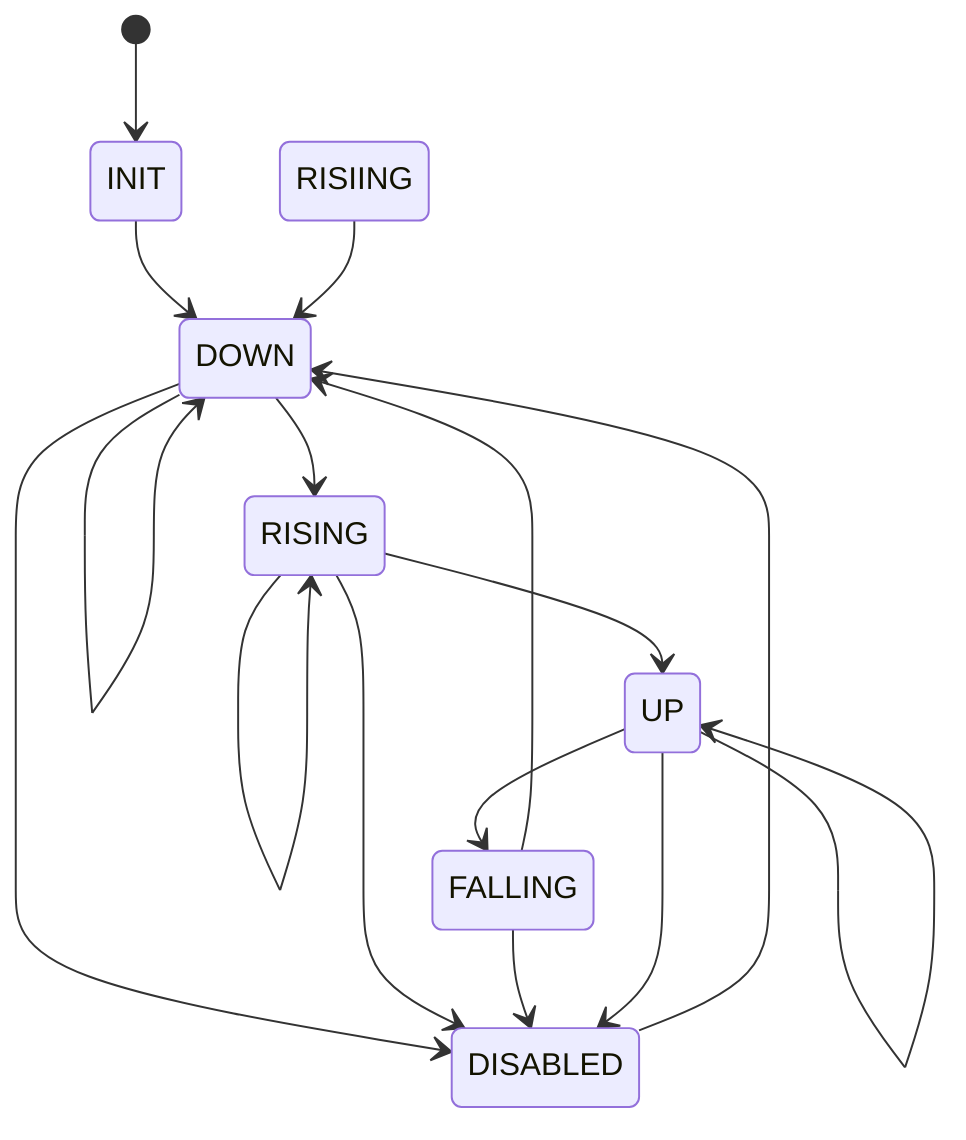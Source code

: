 stateDiagram
  [*] --> INIT
  INIT --> DOWN
  DOWN --> RISING
  RISIING --> DOWN
  RISING --> UP
  UP --> FALLING
  FALLING --> DOWN
  DOWN --> DOWN
  RISING --> RISING
  UP --> UP
  DOWN --> DISABLED
  RISING --> DISABLED
  FALLING --> DISABLED
  UP --> DISABLED
  DISABLED --> DOWN